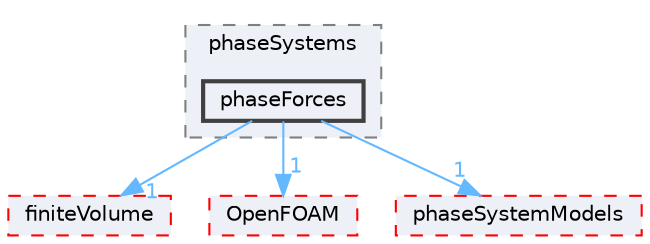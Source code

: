 digraph "src/functionObjects/phaseSystems/phaseForces"
{
 // LATEX_PDF_SIZE
  bgcolor="transparent";
  edge [fontname=Helvetica,fontsize=10,labelfontname=Helvetica,labelfontsize=10];
  node [fontname=Helvetica,fontsize=10,shape=box,height=0.2,width=0.4];
  compound=true
  subgraph clusterdir_116461d333b2d9c832397bea60febbc4 {
    graph [ bgcolor="#edf0f7", pencolor="grey50", label="phaseSystems", fontname=Helvetica,fontsize=10 style="filled,dashed", URL="dir_116461d333b2d9c832397bea60febbc4.html",tooltip=""]
  dir_26032b169cef8a3944c199bbd382c164 [label="phaseForces", fillcolor="#edf0f7", color="grey25", style="filled,bold", URL="dir_26032b169cef8a3944c199bbd382c164.html",tooltip=""];
  }
  dir_9bd15774b555cf7259a6fa18f99fe99b [label="finiteVolume", fillcolor="#edf0f7", color="red", style="filled,dashed", URL="dir_9bd15774b555cf7259a6fa18f99fe99b.html",tooltip=""];
  dir_c5473ff19b20e6ec4dfe5c310b3778a8 [label="OpenFOAM", fillcolor="#edf0f7", color="red", style="filled,dashed", URL="dir_c5473ff19b20e6ec4dfe5c310b3778a8.html",tooltip=""];
  dir_cd6600bc80177e0c28877b216d84d6c6 [label="phaseSystemModels", fillcolor="#edf0f7", color="red", style="filled,dashed", URL="dir_cd6600bc80177e0c28877b216d84d6c6.html",tooltip=""];
  dir_26032b169cef8a3944c199bbd382c164->dir_9bd15774b555cf7259a6fa18f99fe99b [headlabel="1", labeldistance=1.5 headhref="dir_002884_001387.html" href="dir_002884_001387.html" color="steelblue1" fontcolor="steelblue1"];
  dir_26032b169cef8a3944c199bbd382c164->dir_c5473ff19b20e6ec4dfe5c310b3778a8 [headlabel="1", labeldistance=1.5 headhref="dir_002884_002695.html" href="dir_002884_002695.html" color="steelblue1" fontcolor="steelblue1"];
  dir_26032b169cef8a3944c199bbd382c164->dir_cd6600bc80177e0c28877b216d84d6c6 [headlabel="1", labeldistance=1.5 headhref="dir_002884_002907.html" href="dir_002884_002907.html" color="steelblue1" fontcolor="steelblue1"];
}
